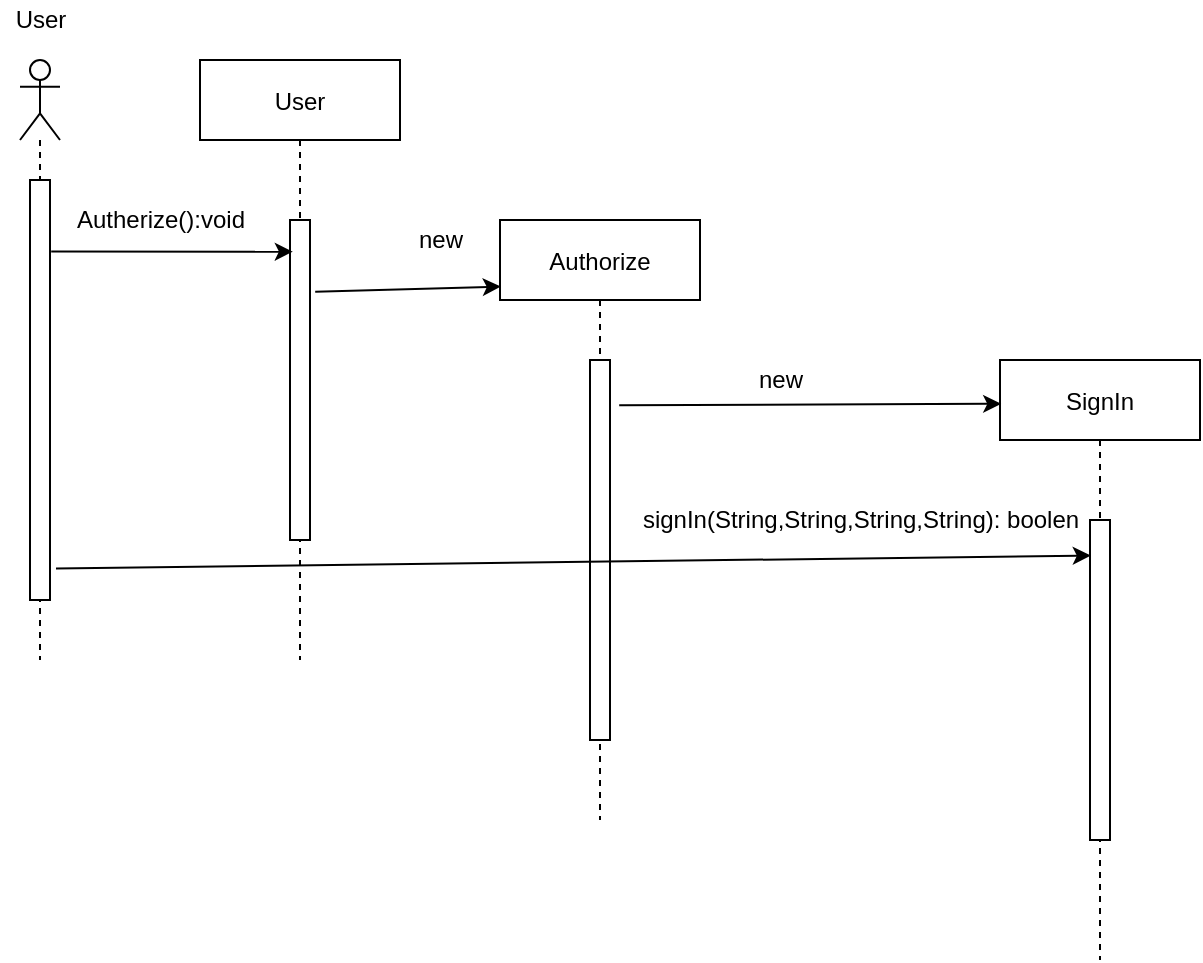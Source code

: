 <mxfile version="13.9.9" type="device"><diagram id="kgpKYQtTHZ0yAKxKKP6v" name="Page-1"><mxGraphModel dx="1874" dy="584" grid="1" gridSize="10" guides="1" tooltips="1" connect="1" arrows="1" fold="1" page="1" pageScale="1" pageWidth="850" pageHeight="1100" math="0" shadow="0"><root><mxCell id="0"/><mxCell id="1" parent="0"/><mxCell id="3nuBFxr9cyL0pnOWT2aG-1" value="Authorize" style="shape=umlLifeline;perimeter=lifelinePerimeter;container=1;collapsible=0;recursiveResize=0;rounded=0;shadow=0;strokeWidth=1;" parent="1" vertex="1"><mxGeometry x="200" y="170" width="100" height="300" as="geometry"/></mxCell><mxCell id="3nuBFxr9cyL0pnOWT2aG-2" value="" style="points=[];perimeter=orthogonalPerimeter;rounded=0;shadow=0;strokeWidth=1;" parent="3nuBFxr9cyL0pnOWT2aG-1" vertex="1"><mxGeometry x="45" y="70" width="10" height="190" as="geometry"/></mxCell><mxCell id="3nuBFxr9cyL0pnOWT2aG-5" value="SignIn" style="shape=umlLifeline;perimeter=lifelinePerimeter;container=1;collapsible=0;recursiveResize=0;rounded=0;shadow=0;strokeWidth=1;" parent="1" vertex="1"><mxGeometry x="450" y="240" width="100" height="300" as="geometry"/></mxCell><mxCell id="3nuBFxr9cyL0pnOWT2aG-6" value="" style="points=[];perimeter=orthogonalPerimeter;rounded=0;shadow=0;strokeWidth=1;" parent="3nuBFxr9cyL0pnOWT2aG-5" vertex="1"><mxGeometry x="45" y="80" width="10" height="160" as="geometry"/></mxCell><mxCell id="AYuPaWA2ZEFO3r5Z9wHn-3" value="User" style="shape=umlLifeline;perimeter=lifelinePerimeter;container=1;collapsible=0;recursiveResize=0;rounded=0;shadow=0;strokeWidth=1;" vertex="1" parent="1"><mxGeometry x="50" y="90" width="100" height="300" as="geometry"/></mxCell><mxCell id="AYuPaWA2ZEFO3r5Z9wHn-4" value="" style="points=[];perimeter=orthogonalPerimeter;rounded=0;shadow=0;strokeWidth=1;" vertex="1" parent="AYuPaWA2ZEFO3r5Z9wHn-3"><mxGeometry x="45" y="80" width="10" height="160" as="geometry"/></mxCell><mxCell id="AYuPaWA2ZEFO3r5Z9wHn-6" value="" style="shape=umlLifeline;participant=umlActor;perimeter=lifelinePerimeter;whiteSpace=wrap;html=1;container=1;collapsible=0;recursiveResize=0;verticalAlign=top;spacingTop=36;outlineConnect=0;" vertex="1" parent="1"><mxGeometry x="-40" y="90" width="20" height="300" as="geometry"/></mxCell><mxCell id="AYuPaWA2ZEFO3r5Z9wHn-8" value="" style="html=1;points=[];perimeter=orthogonalPerimeter;" vertex="1" parent="AYuPaWA2ZEFO3r5Z9wHn-6"><mxGeometry x="5" y="60" width="10" height="210" as="geometry"/></mxCell><mxCell id="AYuPaWA2ZEFO3r5Z9wHn-7" value="User" style="text;html=1;align=center;verticalAlign=middle;resizable=0;points=[];autosize=1;" vertex="1" parent="1"><mxGeometry x="-50" y="60" width="40" height="20" as="geometry"/></mxCell><mxCell id="AYuPaWA2ZEFO3r5Z9wHn-9" value="" style="endArrow=classic;html=1;exitX=1.06;exitY=0.17;exitDx=0;exitDy=0;exitPerimeter=0;entryX=0.14;entryY=0.099;entryDx=0;entryDy=0;entryPerimeter=0;" edge="1" parent="1" source="AYuPaWA2ZEFO3r5Z9wHn-8" target="AYuPaWA2ZEFO3r5Z9wHn-4"><mxGeometry width="50" height="50" relative="1" as="geometry"><mxPoint x="400" y="330" as="sourcePoint"/><mxPoint x="450" y="280" as="targetPoint"/></mxGeometry></mxCell><mxCell id="AYuPaWA2ZEFO3r5Z9wHn-10" value="Autherize():void" style="text;html=1;align=center;verticalAlign=middle;resizable=0;points=[];autosize=1;" vertex="1" parent="1"><mxGeometry x="-20" y="160" width="100" height="20" as="geometry"/></mxCell><mxCell id="AYuPaWA2ZEFO3r5Z9wHn-11" value="" style="endArrow=classic;html=1;exitX=1.26;exitY=0.224;exitDx=0;exitDy=0;exitPerimeter=0;entryX=0.004;entryY=0.111;entryDx=0;entryDy=0;entryPerimeter=0;" edge="1" parent="1" source="AYuPaWA2ZEFO3r5Z9wHn-4" target="3nuBFxr9cyL0pnOWT2aG-1"><mxGeometry width="50" height="50" relative="1" as="geometry"><mxPoint x="400" y="330" as="sourcePoint"/><mxPoint x="450" y="280" as="targetPoint"/></mxGeometry></mxCell><mxCell id="AYuPaWA2ZEFO3r5Z9wHn-12" value="new" style="text;html=1;align=center;verticalAlign=middle;resizable=0;points=[];autosize=1;" vertex="1" parent="1"><mxGeometry x="150" y="170" width="40" height="20" as="geometry"/></mxCell><mxCell id="AYuPaWA2ZEFO3r5Z9wHn-13" value="" style="endArrow=classic;html=1;exitX=1.46;exitY=0.119;exitDx=0;exitDy=0;exitPerimeter=0;entryX=0.006;entryY=0.073;entryDx=0;entryDy=0;entryPerimeter=0;" edge="1" parent="1" source="3nuBFxr9cyL0pnOWT2aG-2" target="3nuBFxr9cyL0pnOWT2aG-5"><mxGeometry width="50" height="50" relative="1" as="geometry"><mxPoint x="400" y="330" as="sourcePoint"/><mxPoint x="450" y="280" as="targetPoint"/></mxGeometry></mxCell><mxCell id="AYuPaWA2ZEFO3r5Z9wHn-14" value="new" style="text;html=1;align=center;verticalAlign=middle;resizable=0;points=[];autosize=1;" vertex="1" parent="1"><mxGeometry x="320" y="240" width="40" height="20" as="geometry"/></mxCell><mxCell id="AYuPaWA2ZEFO3r5Z9wHn-15" value="" style="endArrow=classic;html=1;exitX=1.3;exitY=0.925;exitDx=0;exitDy=0;exitPerimeter=0;entryX=0.04;entryY=0.111;entryDx=0;entryDy=0;entryPerimeter=0;" edge="1" parent="1" source="AYuPaWA2ZEFO3r5Z9wHn-8" target="3nuBFxr9cyL0pnOWT2aG-6"><mxGeometry width="50" height="50" relative="1" as="geometry"><mxPoint x="400" y="330" as="sourcePoint"/><mxPoint x="450" y="280" as="targetPoint"/><Array as="points"/></mxGeometry></mxCell><mxCell id="AYuPaWA2ZEFO3r5Z9wHn-16" value="signIn(String,String,String,String): boolen" style="text;html=1;align=center;verticalAlign=middle;resizable=0;points=[];autosize=1;" vertex="1" parent="1"><mxGeometry x="265" y="310" width="230" height="20" as="geometry"/></mxCell></root></mxGraphModel></diagram></mxfile>